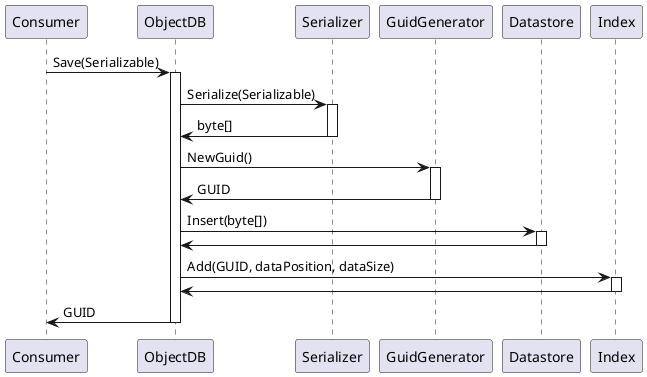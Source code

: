 @startuml
participant Consumer
participant ObjectDB
participant Serializer
participant GuidGenerator
participant Datastore
participant Index

Consumer -> ObjectDB ++: Save(Serializable)

ObjectDB  -> Serializer ++: Serialize(Serializable)
Serializer -> ObjectDB --: byte[]

ObjectDB -> GuidGenerator ++: NewGuid()
GuidGenerator -> ObjectDB --: GUID

ObjectDB -> Datastore ++: Insert(byte[])
Datastore -> ObjectDB --

ObjectDB -> Index ++: Add(GUID, dataPosition, dataSize)
Index -> ObjectDB --

ObjectDB -> Consumer --: GUID

@enduml
